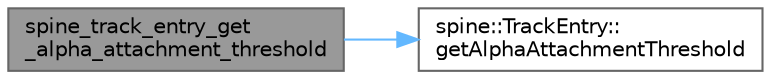 digraph "spine_track_entry_get_alpha_attachment_threshold"
{
 // LATEX_PDF_SIZE
  bgcolor="transparent";
  edge [fontname=Helvetica,fontsize=10,labelfontname=Helvetica,labelfontsize=10];
  node [fontname=Helvetica,fontsize=10,shape=box,height=0.2,width=0.4];
  rankdir="LR";
  Node1 [id="Node000001",label="spine_track_entry_get\l_alpha_attachment_threshold",height=0.2,width=0.4,color="gray40", fillcolor="grey60", style="filled", fontcolor="black",tooltip=" "];
  Node1 -> Node2 [id="edge1_Node000001_Node000002",color="steelblue1",style="solid",tooltip=" "];
  Node2 [id="Node000002",label="spine::TrackEntry::\lgetAlphaAttachmentThreshold",height=0.2,width=0.4,color="grey40", fillcolor="white", style="filled",URL="$classspine_1_1_track_entry.html#adfa297203dc8fedf69eaa23b1a8b3384",tooltip=" "];
}
